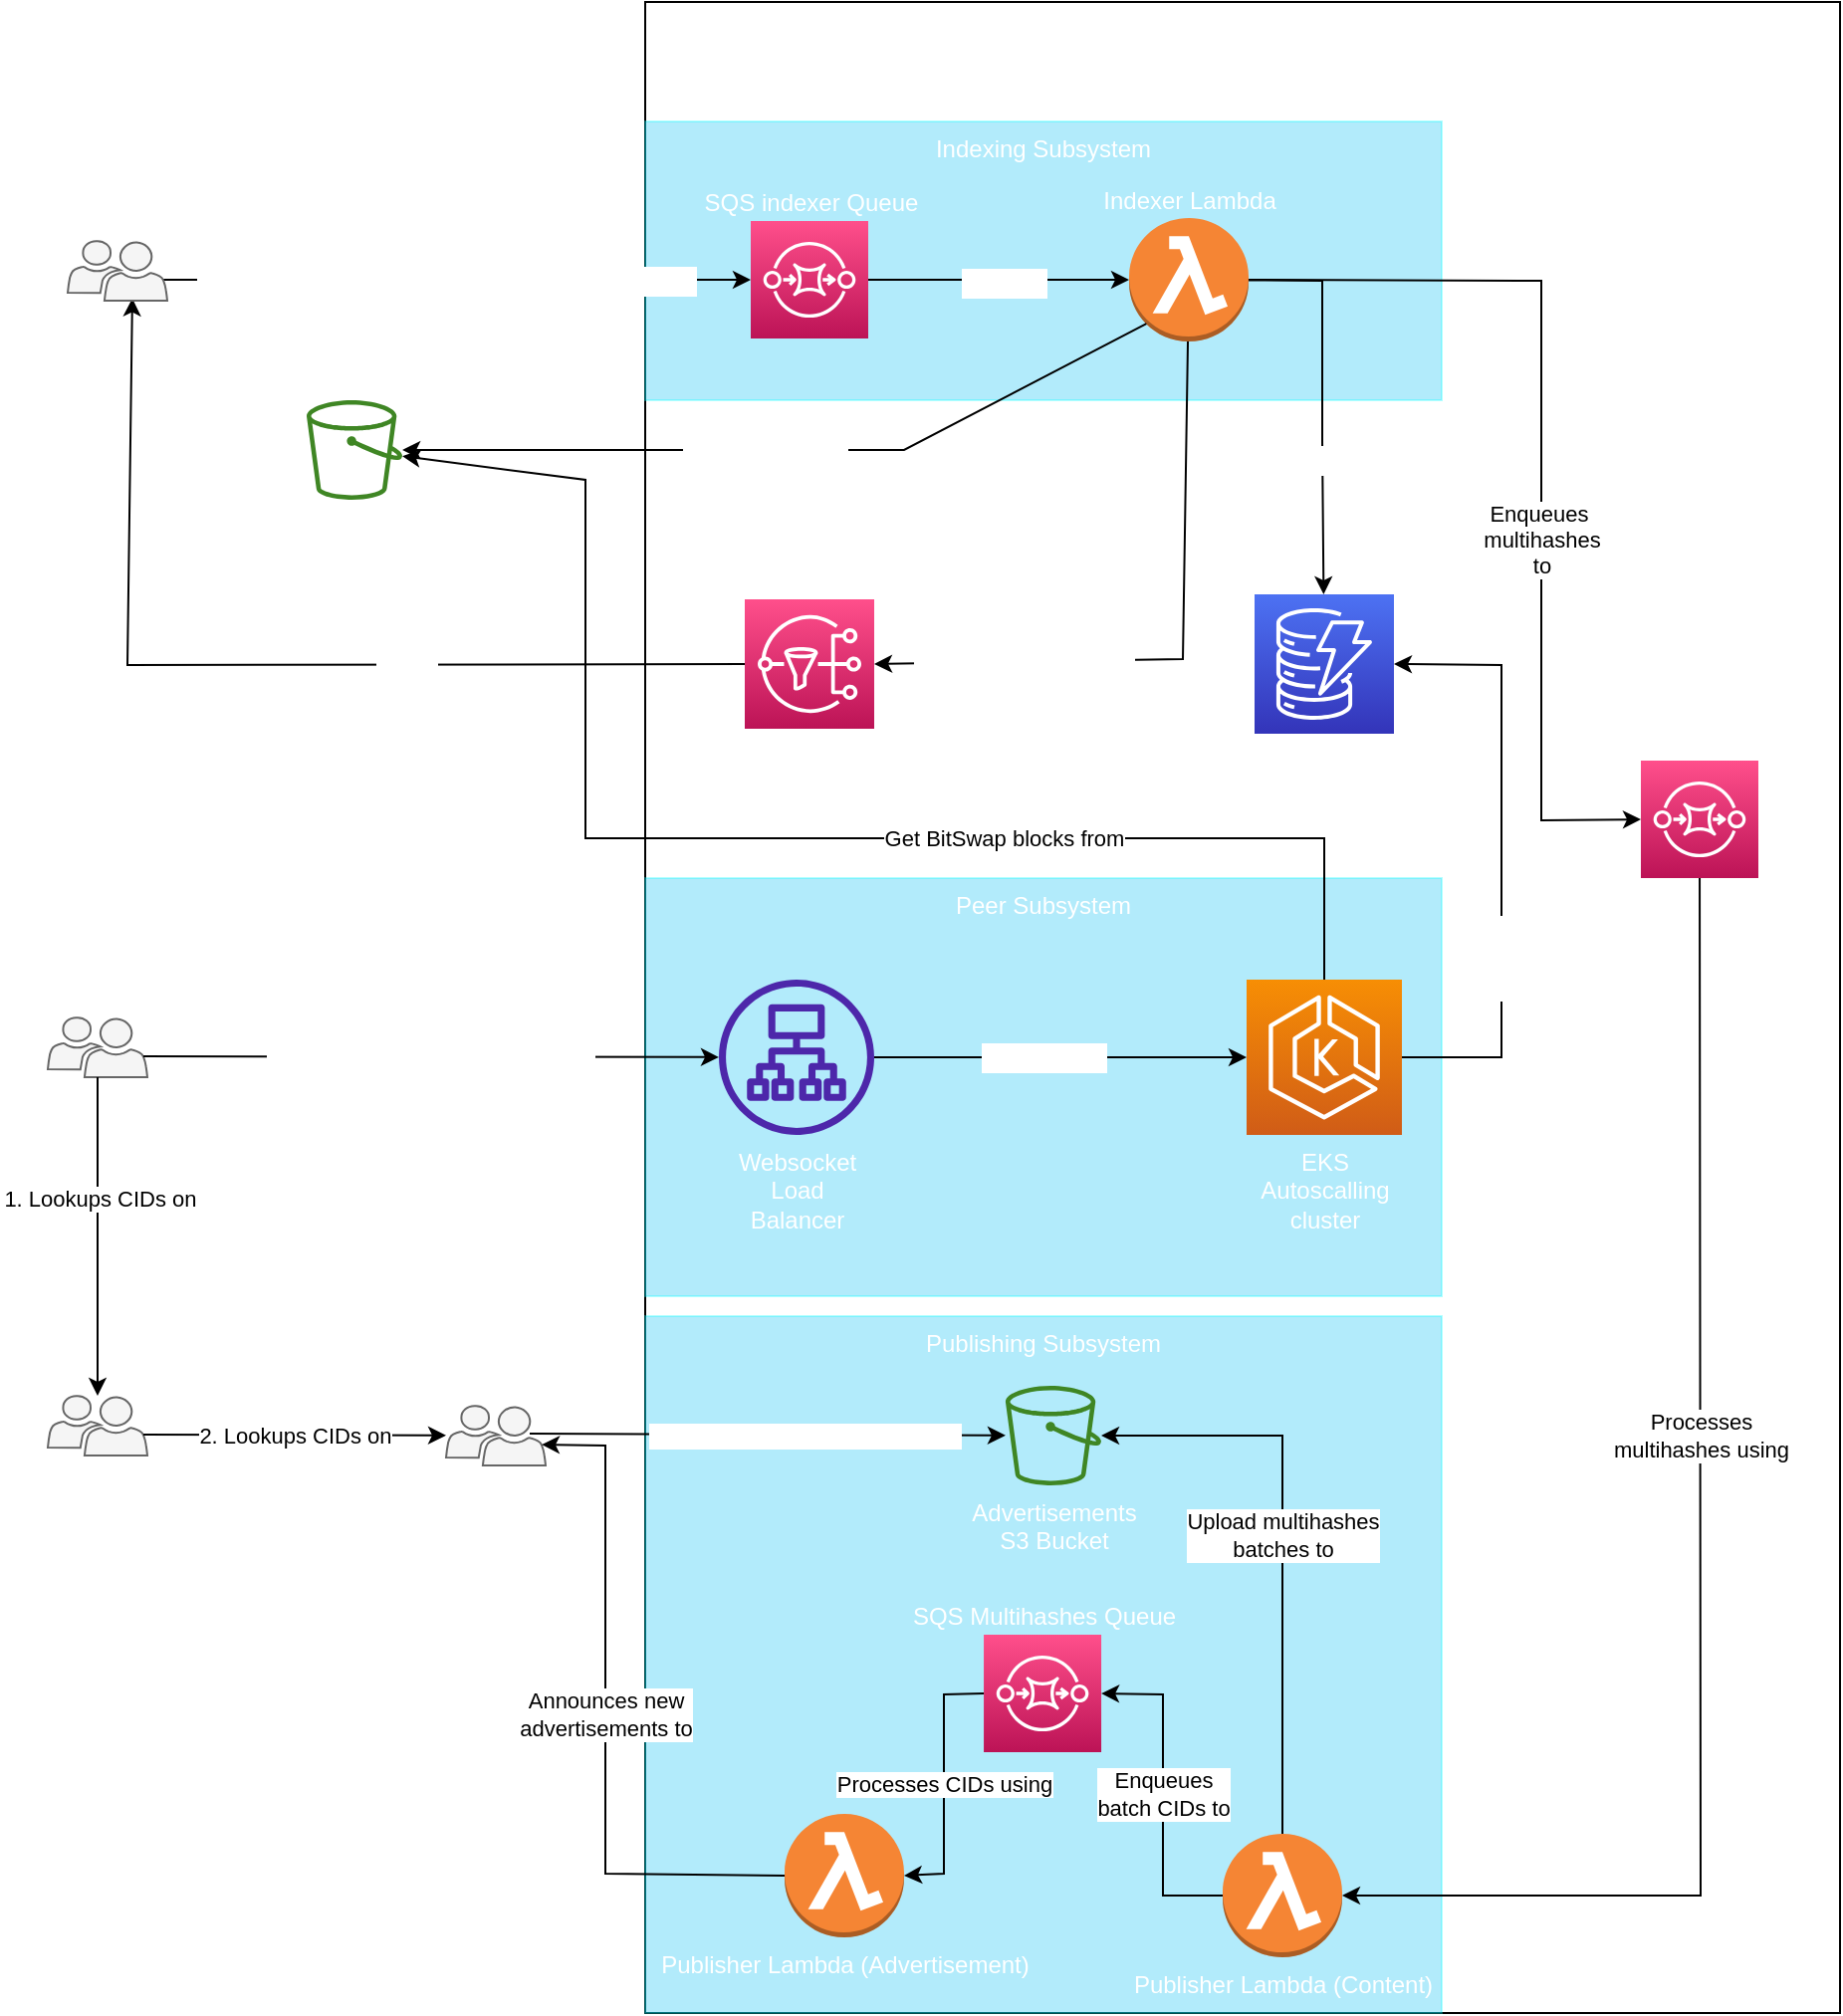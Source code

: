 <mxfile version="20.0.4" type="google"><diagram id="82UUxQ2cYCTrod3fqb_H" name="complete"><mxGraphModel grid="1" page="1" gridSize="10" guides="1" tooltips="1" connect="1" arrows="1" fold="1" pageScale="1" pageWidth="850" pageHeight="1100" math="0" shadow="0"><root><mxCell id="0"/><mxCell id="1" parent="0"/><mxCell id="AszB4uQZU4X5c64NIyTb-7" value="Elastic IPFS" style="rounded=0;whiteSpace=wrap;html=1;fontColor=#FFFFFF;verticalAlign=top;fontSize=28;" vertex="1" parent="1"><mxGeometry x="330" y="20" width="600" height="1010" as="geometry"/></mxCell><mxCell id="AszB4uQZU4X5c64NIyTb-2" value="IPFS Peer (Client)" style="sketch=0;pointerEvents=1;shadow=0;dashed=0;html=1;strokeColor=#666666;labelPosition=center;verticalLabelPosition=top;verticalAlign=bottom;align=center;fillColor=#f5f5f5;shape=mxgraph.mscae.intune.user_group;fontColor=#FFFFFF;" vertex="1" parent="1"><mxGeometry x="30" y="530" width="50" height="30" as="geometry"/></mxCell><mxCell id="AszB4uQZU4X5c64NIyTb-3" value="ProtocolLabs&lt;br&gt;Hydra Nodes" style="sketch=0;pointerEvents=1;shadow=0;dashed=0;html=1;strokeColor=#666666;labelPosition=center;verticalLabelPosition=bottom;verticalAlign=top;align=center;fillColor=#f5f5f5;shape=mxgraph.mscae.intune.user_group;fontColor=#FFFFFF;" vertex="1" parent="1"><mxGeometry x="30" y="720" width="50" height="30" as="geometry"/></mxCell><mxCell id="AszB4uQZU4X5c64NIyTb-8" value="&lt;font color=&quot;#ffffff&quot; style=&quot;font-size: 12px;&quot;&gt;Indexing Subsystem&lt;/font&gt;" style="rounded=0;whiteSpace=wrap;html=1;fontSize=12;fontColor=#66FFFF;strokeColor=#00FFFF;verticalAlign=top;align=center;fillColor=#00BEF2;opacity=30;" vertex="1" parent="1"><mxGeometry x="330" y="80" width="400" height="140" as="geometry"/></mxCell><mxCell id="AszB4uQZU4X5c64NIyTb-6" value="SQS indexer Queue" style="sketch=0;points=[[0,0,0],[0.25,0,0],[0.5,0,0],[0.75,0,0],[1,0,0],[0,1,0],[0.25,1,0],[0.5,1,0],[0.75,1,0],[1,1,0],[0,0.25,0],[0,0.5,0],[0,0.75,0],[1,0.25,0],[1,0.5,0],[1,0.75,0]];outlineConnect=0;fontColor=#FFFFFF;gradientColor=#FF4F8B;gradientDirection=north;fillColor=#BC1356;strokeColor=#ffffff;dashed=0;verticalLabelPosition=top;verticalAlign=bottom;align=center;html=1;fontSize=12;fontStyle=0;aspect=fixed;shape=mxgraph.aws4.resourceIcon;resIcon=mxgraph.aws4.sqs;labelPosition=center;" vertex="1" parent="1"><mxGeometry x="383" y="130" width="59" height="59" as="geometry"/></mxCell><mxCell id="AszB4uQZU4X5c64NIyTb-9" value="Indexer Lambda" style="outlineConnect=0;dashed=0;verticalLabelPosition=top;verticalAlign=bottom;align=center;html=1;shape=mxgraph.aws3.lambda_function;fillColor=#F58534;gradientColor=none;fontSize=12;fontColor=#FFFFFF;strokeColor=#00FFFF;labelPosition=center;" vertex="1" parent="1"><mxGeometry x="573" y="128.5" width="60" height="62" as="geometry"/></mxCell><mxCell id="AszB4uQZU4X5c64NIyTb-10" value="Sends message with S3 bucket and key values" style="endArrow=classic;html=1;rounded=0;fontSize=12;fontColor=#FFFFFF;exitX=0.96;exitY=0.65;exitDx=0;exitDy=0;exitPerimeter=0;" edge="1" parent="1" source="AszB4uQZU4X5c64NIyTb-16" target="AszB4uQZU4X5c64NIyTb-6"><mxGeometry x="-0.037" width="50" height="50" relative="1" as="geometry"><mxPoint x="120" y="160" as="sourcePoint"/><mxPoint x="223" y="80" as="targetPoint"/><mxPoint as="offset"/></mxGeometry></mxCell><mxCell id="AszB4uQZU4X5c64NIyTb-11" value="S3 bucket&lt;br&gt;&amp;nbsp;containing &lt;br&gt;CAR files" style="sketch=0;outlineConnect=0;fontColor=#FFFFFF;gradientColor=none;fillColor=#3F8624;strokeColor=none;dashed=0;verticalLabelPosition=bottom;verticalAlign=top;align=center;html=1;fontSize=12;fontStyle=0;aspect=fixed;pointerEvents=1;shape=mxgraph.aws4.bucket;" vertex="1" parent="1"><mxGeometry x="160" y="220" width="48.07" height="50" as="geometry"/></mxCell><mxCell id="AszB4uQZU4X5c64NIyTb-12" value="Notification Topics" style="sketch=0;points=[[0,0,0],[0.25,0,0],[0.5,0,0],[0.75,0,0],[1,0,0],[0,1,0],[0.25,1,0],[0.5,1,0],[0.75,1,0],[1,1,0],[0,0.25,0],[0,0.5,0],[0,0.75,0],[1,0.25,0],[1,0.5,0],[1,0.75,0]];outlineConnect=0;fontColor=#FFFFFF;gradientColor=#FF4F8B;gradientDirection=north;fillColor=#BC1356;strokeColor=#ffffff;dashed=0;verticalLabelPosition=bottom;verticalAlign=top;align=center;html=1;fontSize=12;fontStyle=0;aspect=fixed;shape=mxgraph.aws4.resourceIcon;resIcon=mxgraph.aws4.sns;" vertex="1" parent="1"><mxGeometry x="380" y="320" width="65" height="65" as="geometry"/></mxCell><mxCell id="AszB4uQZU4X5c64NIyTb-13" value="Event has happened" style="endArrow=classic;html=1;rounded=0;fontSize=12;fontColor=#FFFFFF;entryX=1;entryY=0.5;entryDx=0;entryDy=0;entryPerimeter=0;" edge="1" parent="1" source="AszB4uQZU4X5c64NIyTb-9" target="AszB4uQZU4X5c64NIyTb-12"><mxGeometry x="0.523" y="-1" width="50" height="50" relative="1" as="geometry"><mxPoint x="493" y="440" as="sourcePoint"/><mxPoint x="543" y="390" as="targetPoint"/><Array as="points"><mxPoint x="600" y="350"/></Array><mxPoint as="offset"/></mxGeometry></mxCell><mxCell id="AszB4uQZU4X5c64NIyTb-14" value="Notify" style="endArrow=classic;html=1;rounded=0;fontSize=12;fontColor=#FFFFFF;exitX=0;exitY=0.5;exitDx=0;exitDy=0;exitPerimeter=0;entryX=0.649;entryY=0.962;entryDx=0;entryDy=0;entryPerimeter=0;" edge="1" parent="1" source="AszB4uQZU4X5c64NIyTb-12" target="AszB4uQZU4X5c64NIyTb-16"><mxGeometry x="-0.312" width="50" height="50" relative="1" as="geometry"><mxPoint x="213" y="340" as="sourcePoint"/><mxPoint x="10" y="220" as="targetPoint"/><Array as="points"><mxPoint x="70" y="353"/></Array><mxPoint as="offset"/></mxGeometry></mxCell><mxCell id="AszB4uQZU4X5c64NIyTb-16" value="E-IPFS Client" style="sketch=0;pointerEvents=1;shadow=0;dashed=0;html=1;strokeColor=#666666;labelPosition=center;verticalLabelPosition=top;verticalAlign=bottom;align=center;fillColor=#f5f5f5;shape=mxgraph.mscae.intune.user_group;fontColor=#FFFFFF;" vertex="1" parent="1"><mxGeometry x="40" y="140" width="50" height="30" as="geometry"/></mxCell><mxCell id="AszB4uQZU4X5c64NIyTb-19" value="Triggers" style="endArrow=classic;html=1;rounded=0;fontSize=12;fontColor=#FFFFFF;entryX=0;entryY=0.5;entryDx=0;entryDy=0;entryPerimeter=0;labelBackgroundColor=default;" edge="1" parent="1" source="AszB4uQZU4X5c64NIyTb-6" target="AszB4uQZU4X5c64NIyTb-9"><mxGeometry x="0.038" width="50" height="50" relative="1" as="geometry"><mxPoint x="560" y="200" as="sourcePoint"/><mxPoint x="610" y="150" as="targetPoint"/><mxPoint y="1" as="offset"/></mxGeometry></mxCell><mxCell id="AszB4uQZU4X5c64NIyTb-20" value="Reads CAR file" style="endArrow=classic;html=1;rounded=0;fontSize=12;fontColor=#FFFFFF;exitX=0.145;exitY=0.855;exitDx=0;exitDy=0;exitPerimeter=0;" edge="1" parent="1" source="AszB4uQZU4X5c64NIyTb-9" target="AszB4uQZU4X5c64NIyTb-11"><mxGeometry x="0.065" width="50" height="50" relative="1" as="geometry"><mxPoint x="220" y="560" as="sourcePoint"/><mxPoint x="270" y="510" as="targetPoint"/><Array as="points"><mxPoint x="460" y="245"/></Array><mxPoint as="offset"/></mxGeometry></mxCell><mxCell id="AszB4uQZU4X5c64NIyTb-22" value="&lt;font color=&quot;#ffffff&quot;&gt;DynamoDB tables with CIDs, &lt;br&gt;CAR location, offset and length&lt;br&gt;&lt;br&gt;&lt;br&gt;&lt;/font&gt;" style="sketch=0;points=[[0,0,0],[0.25,0,0],[0.5,0,0],[0.75,0,0],[1,0,0],[0,1,0],[0.25,1,0],[0.5,1,0],[0.75,1,0],[1,1,0],[0,0.25,0],[0,0.5,0],[0,0.75,0],[1,0.25,0],[1,0.5,0],[1,0.75,0]];outlineConnect=0;fontColor=#232F3E;gradientColor=#4D72F3;gradientDirection=north;fillColor=#3334B9;strokeColor=#ffffff;dashed=0;verticalLabelPosition=bottom;verticalAlign=top;align=center;html=1;fontSize=12;fontStyle=0;aspect=fixed;shape=mxgraph.aws4.resourceIcon;resIcon=mxgraph.aws4.dynamodb;" vertex="1" parent="1"><mxGeometry x="636" y="317.5" width="70" height="70" as="geometry"/></mxCell><mxCell id="AszB4uQZU4X5c64NIyTb-24" value="Indexes blocks to" style="endArrow=classic;html=1;rounded=0;fontSize=12;fontColor=#FFFFFF;" edge="1" parent="1" source="AszB4uQZU4X5c64NIyTb-9" target="AszB4uQZU4X5c64NIyTb-22"><mxGeometry x="0.306" width="50" height="50" relative="1" as="geometry"><mxPoint x="630" y="160" as="sourcePoint"/><mxPoint x="800" y="170" as="targetPoint"/><Array as="points"><mxPoint x="670" y="160"/><mxPoint x="670" y="200"/><mxPoint x="670" y="240"/></Array><mxPoint as="offset"/></mxGeometry></mxCell><mxCell id="AszB4uQZU4X5c64NIyTb-25" value="&lt;font color=&quot;#ffffff&quot; style=&quot;font-size: 12px;&quot;&gt;Peer&amp;nbsp;Subsystem&lt;/font&gt;" style="rounded=0;whiteSpace=wrap;html=1;fontSize=12;fontColor=#66FFFF;strokeColor=#00FFFF;verticalAlign=top;align=center;fillColor=#00BEF2;opacity=30;" vertex="1" parent="1"><mxGeometry x="330" y="460" width="400" height="210" as="geometry"/></mxCell><mxCell id="AszB4uQZU4X5c64NIyTb-26" value="&lt;font color=&quot;#ffffff&quot;&gt;EKS &lt;br&gt;Autoscalling &lt;br&gt;cluster&lt;/font&gt;" style="sketch=0;points=[[0,0,0],[0.25,0,0],[0.5,0,0],[0.75,0,0],[1,0,0],[0,1,0],[0.25,1,0],[0.5,1,0],[0.75,1,0],[1,1,0],[0,0.25,0],[0,0.5,0],[0,0.75,0],[1,0.25,0],[1,0.5,0],[1,0.75,0]];outlineConnect=0;fontColor=#232F3E;gradientColor=#F78E04;gradientDirection=north;fillColor=#D05C17;strokeColor=#ffffff;dashed=0;verticalLabelPosition=bottom;verticalAlign=top;align=center;html=1;fontSize=12;fontStyle=0;aspect=fixed;shape=mxgraph.aws4.resourceIcon;resIcon=mxgraph.aws4.eks;" vertex="1" parent="1"><mxGeometry x="632" y="511" width="78" height="78" as="geometry"/></mxCell><mxCell id="AszB4uQZU4X5c64NIyTb-27" value="&lt;font color=&quot;#ffffff&quot;&gt;Websocket &lt;br&gt;Load &lt;br&gt;Balancer&lt;/font&gt;" style="sketch=0;outlineConnect=0;fontColor=#232F3E;gradientColor=none;fillColor=#4D27AA;strokeColor=none;dashed=0;verticalLabelPosition=bottom;verticalAlign=top;align=center;html=1;fontSize=12;fontStyle=0;aspect=fixed;pointerEvents=1;shape=mxgraph.aws4.application_load_balancer;" vertex="1" parent="1"><mxGeometry x="367" y="511" width="78" height="78" as="geometry"/></mxCell><mxCell id="AszB4uQZU4X5c64NIyTb-28" value="3. Receives Bitswap Data from" style="endArrow=classic;html=1;rounded=0;fontSize=12;fontColor=#FFFFFF;exitX=0.96;exitY=0.65;exitDx=0;exitDy=0;exitPerimeter=0;" edge="1" parent="1" source="AszB4uQZU4X5c64NIyTb-2" target="AszB4uQZU4X5c64NIyTb-27"><mxGeometry width="50" height="50" relative="1" as="geometry"><mxPoint x="190" y="590" as="sourcePoint"/><mxPoint x="240" y="540" as="targetPoint"/></mxGeometry></mxCell><mxCell id="AszB4uQZU4X5c64NIyTb-29" value="Forwards to" style="endArrow=classic;html=1;rounded=0;fontSize=12;fontColor=#FFFFFF;entryX=0;entryY=0.5;entryDx=0;entryDy=0;entryPerimeter=0;labelBackgroundColor=default;" edge="1" parent="1" source="AszB4uQZU4X5c64NIyTb-27" target="AszB4uQZU4X5c64NIyTb-26"><mxGeometry x="-0.091" width="50" height="50" relative="1" as="geometry"><mxPoint x="530" y="610" as="sourcePoint"/><mxPoint x="580" y="560" as="targetPoint"/><mxPoint as="offset"/></mxGeometry></mxCell><mxCell id="AszB4uQZU4X5c64NIyTb-32" value="Lookups&lt;br&gt;CIDs&lt;br&gt;from" style="endArrow=classic;html=1;rounded=0;fontSize=12;fontColor=#FFFFFF;entryX=1;entryY=0.5;entryDx=0;entryDy=0;entryPerimeter=0;exitX=1;exitY=0.5;exitDx=0;exitDy=0;exitPerimeter=0;" edge="1" parent="1" source="AszB4uQZU4X5c64NIyTb-26" target="AszB4uQZU4X5c64NIyTb-22"><mxGeometry x="-0.336" width="50" height="50" relative="1" as="geometry"><mxPoint x="750" y="580" as="sourcePoint"/><mxPoint x="800" y="530" as="targetPoint"/><Array as="points"><mxPoint x="760" y="550"/><mxPoint x="760" y="353"/></Array><mxPoint as="offset"/></mxGeometry></mxCell><mxCell id="REqFB8CJjCHantLfh2Ih-1" value="" style="endArrow=classic;html=1;rounded=0;entryX=0.5;entryY=0;entryDx=0;entryDy=0;entryPerimeter=0;" edge="1" parent="1" source="AszB4uQZU4X5c64NIyTb-2" target="AszB4uQZU4X5c64NIyTb-3"><mxGeometry width="50" height="50" relative="1" as="geometry"><mxPoint x="70" y="710" as="sourcePoint"/><mxPoint x="120" y="660" as="targetPoint"/></mxGeometry></mxCell><mxCell id="REqFB8CJjCHantLfh2Ih-2" value="1. Lookups CIDs on" style="edgeLabel;html=1;align=center;verticalAlign=middle;resizable=0;points=[];" connectable="0" vertex="1" parent="REqFB8CJjCHantLfh2Ih-1"><mxGeometry x="-0.237" y="1" relative="1" as="geometry"><mxPoint as="offset"/></mxGeometry></mxCell><mxCell id="REqFB8CJjCHantLfh2Ih-3" value="2. Lookups CIDs on" style="endArrow=classic;html=1;rounded=0;exitX=0.96;exitY=0.65;exitDx=0;exitDy=0;exitPerimeter=0;" edge="1" parent="1" source="AszB4uQZU4X5c64NIyTb-3" target="REqFB8CJjCHantLfh2Ih-5"><mxGeometry width="50" height="50" relative="1" as="geometry"><mxPoint x="90" y="660" as="sourcePoint"/><mxPoint x="182.5" y="740" as="targetPoint"/></mxGeometry></mxCell><mxCell id="REqFB8CJjCHantLfh2Ih-5" value="ProtocolLabs&lt;br&gt;Indexer Nodes" style="sketch=0;pointerEvents=1;shadow=0;dashed=0;html=1;strokeColor=#666666;labelPosition=center;verticalLabelPosition=bottom;verticalAlign=top;align=center;fillColor=#f5f5f5;shape=mxgraph.mscae.intune.user_group;fontColor=#FFFFFF;" vertex="1" parent="1"><mxGeometry x="230" y="725" width="50" height="30" as="geometry"/></mxCell><mxCell id="4qaevrUfFue72hI-5P1a-1" value="Get BitSwap blocks from" style="endArrow=classic;html=1;rounded=0;exitX=0.5;exitY=0;exitDx=0;exitDy=0;exitPerimeter=0;" edge="1" parent="1" source="AszB4uQZU4X5c64NIyTb-26" target="AszB4uQZU4X5c64NIyTb-11"><mxGeometry x="-0.351" width="50" height="50" relative="1" as="geometry"><mxPoint x="240" y="450" as="sourcePoint"/><mxPoint x="290" y="400" as="targetPoint"/><Array as="points"><mxPoint x="671" y="440"/><mxPoint x="300" y="440"/><mxPoint x="300" y="260"/></Array><mxPoint as="offset"/></mxGeometry></mxCell><mxCell id="WzJWXqz6BHtvKv0ryzRK-1" value="SQS Multihashes Queue" style="sketch=0;points=[[0,0,0],[0.25,0,0],[0.5,0,0],[0.75,0,0],[1,0,0],[0,1,0],[0.25,1,0],[0.5,1,0],[0.75,1,0],[1,1,0],[0,0.25,0],[0,0.5,0],[0,0.75,0],[1,0.25,0],[1,0.5,0],[1,0.75,0]];outlineConnect=0;fontColor=#FFFFFF;gradientColor=#FF4F8B;gradientDirection=north;fillColor=#BC1356;strokeColor=#ffffff;dashed=0;verticalLabelPosition=top;verticalAlign=bottom;align=center;html=1;fontSize=12;fontStyle=0;aspect=fixed;shape=mxgraph.aws4.resourceIcon;resIcon=mxgraph.aws4.sqs;labelPosition=center;" vertex="1" parent="1"><mxGeometry x="830" y="401" width="59" height="59" as="geometry"/></mxCell><mxCell id="WzJWXqz6BHtvKv0ryzRK-6" value="&lt;font color=&quot;#ffffff&quot; style=&quot;font-size: 12px;&quot;&gt;Publishing Subsystem&lt;/font&gt;" style="rounded=0;whiteSpace=wrap;html=1;fontSize=12;fontColor=#66FFFF;strokeColor=#00FFFF;verticalAlign=top;align=center;fillColor=#00BEF2;opacity=30;" vertex="1" parent="1"><mxGeometry x="330" y="680" width="400" height="350" as="geometry"/></mxCell><mxCell id="WzJWXqz6BHtvKv0ryzRK-2" value="Publisher Lambda (Content)" style="outlineConnect=0;dashed=0;verticalLabelPosition=bottom;verticalAlign=top;align=center;html=1;shape=mxgraph.aws3.lambda_function;fillColor=#F58534;gradientColor=none;fontSize=12;fontColor=#FFFFFF;strokeColor=#00FFFF;labelPosition=center;" vertex="1" parent="1"><mxGeometry x="620" y="940" width="60" height="62" as="geometry"/></mxCell><mxCell id="WzJWXqz6BHtvKv0ryzRK-3" value="Publisher Lambda (Advertisement)" style="outlineConnect=0;dashed=0;verticalLabelPosition=bottom;verticalAlign=top;align=center;html=1;shape=mxgraph.aws3.lambda_function;fillColor=#F58534;gradientColor=none;fontSize=12;fontColor=#FFFFFF;strokeColor=#00FFFF;labelPosition=center;" vertex="1" parent="1"><mxGeometry x="400" y="930" width="60" height="62" as="geometry"/></mxCell><mxCell id="WzJWXqz6BHtvKv0ryzRK-4" value="SQS Multihashes Queue" style="sketch=0;points=[[0,0,0],[0.25,0,0],[0.5,0,0],[0.75,0,0],[1,0,0],[0,1,0],[0.25,1,0],[0.5,1,0],[0.75,1,0],[1,1,0],[0,0.25,0],[0,0.5,0],[0,0.75,0],[1,0.25,0],[1,0.5,0],[1,0.75,0]];outlineConnect=0;fontColor=#FFFFFF;gradientColor=#FF4F8B;gradientDirection=north;fillColor=#BC1356;strokeColor=#ffffff;dashed=0;verticalLabelPosition=top;verticalAlign=bottom;align=center;html=1;fontSize=12;fontStyle=0;aspect=fixed;shape=mxgraph.aws4.resourceIcon;resIcon=mxgraph.aws4.sqs;labelPosition=center;" vertex="1" parent="1"><mxGeometry x="500.03" y="840" width="59" height="59" as="geometry"/></mxCell><mxCell id="WzJWXqz6BHtvKv0ryzRK-5" value="Advertisements &lt;br&gt;S3 Bucket" style="sketch=0;outlineConnect=0;fontColor=#FFFFFF;gradientColor=none;fillColor=#3F8624;strokeColor=none;dashed=0;verticalLabelPosition=bottom;verticalAlign=top;align=center;html=1;fontSize=12;fontStyle=0;aspect=fixed;pointerEvents=1;shape=mxgraph.aws4.bucket;" vertex="1" parent="1"><mxGeometry x="510.96" y="715" width="48.07" height="50" as="geometry"/></mxCell><mxCell id="WzJWXqz6BHtvKv0ryzRK-7" value="Enqueues&amp;nbsp;&lt;br&gt;multihashes&lt;br&gt;to" style="endArrow=classic;html=1;rounded=0;exitX=1;exitY=0.5;exitDx=0;exitDy=0;exitPerimeter=0;entryX=0;entryY=0.5;entryDx=0;entryDy=0;entryPerimeter=0;" edge="1" parent="1" source="AszB4uQZU4X5c64NIyTb-9" target="WzJWXqz6BHtvKv0ryzRK-1"><mxGeometry x="0.184" width="50" height="50" relative="1" as="geometry"><mxPoint x="980" y="360" as="sourcePoint"/><mxPoint x="1030" y="310" as="targetPoint"/><Array as="points"><mxPoint x="780" y="160"/><mxPoint x="780" y="431"/></Array><mxPoint as="offset"/></mxGeometry></mxCell><mxCell id="WzJWXqz6BHtvKv0ryzRK-8" value="Processes &lt;br&gt;multihashes using" style="endArrow=classic;html=1;rounded=0;entryX=1;entryY=0.5;entryDx=0;entryDy=0;entryPerimeter=0;" edge="1" parent="1" source="WzJWXqz6BHtvKv0ryzRK-1" target="WzJWXqz6BHtvKv0ryzRK-2"><mxGeometry x="-0.19" width="50" height="50" relative="1" as="geometry"><mxPoint x="740" y="820" as="sourcePoint"/><mxPoint x="790" y="770" as="targetPoint"/><Array as="points"><mxPoint x="860" y="971"/></Array><mxPoint as="offset"/></mxGeometry></mxCell><mxCell id="WzJWXqz6BHtvKv0ryzRK-9" value="Upload multihashes&lt;br&gt;batches to" style="endArrow=classic;html=1;rounded=0;labelBackgroundColor=default;exitX=0.5;exitY=0;exitDx=0;exitDy=0;exitPerimeter=0;" edge="1" parent="1" source="WzJWXqz6BHtvKv0ryzRK-2" target="WzJWXqz6BHtvKv0ryzRK-5"><mxGeometry x="0.031" width="50" height="50" relative="1" as="geometry"><mxPoint x="590" y="820" as="sourcePoint"/><mxPoint x="640" y="770" as="targetPoint"/><Array as="points"><mxPoint x="650" y="740"/></Array><mxPoint as="offset"/></mxGeometry></mxCell><mxCell id="WzJWXqz6BHtvKv0ryzRK-10" value="Enqueues&lt;br&gt;batch CIDs to" style="endArrow=classic;html=1;rounded=0;labelBackgroundColor=default;entryX=1;entryY=0.5;entryDx=0;entryDy=0;entryPerimeter=0;" edge="1" parent="1" source="WzJWXqz6BHtvKv0ryzRK-2" target="WzJWXqz6BHtvKv0ryzRK-4"><mxGeometry width="50" height="50" relative="1" as="geometry"><mxPoint x="550" y="960" as="sourcePoint"/><mxPoint x="600" y="910" as="targetPoint"/><Array as="points"><mxPoint x="590" y="971"/><mxPoint x="590" y="870"/></Array></mxGeometry></mxCell><mxCell id="WzJWXqz6BHtvKv0ryzRK-11" value="Processes CIDs using" style="endArrow=classic;html=1;rounded=0;labelBackgroundColor=default;exitX=0;exitY=0.5;exitDx=0;exitDy=0;exitPerimeter=0;entryX=1;entryY=0.5;entryDx=0;entryDy=0;entryPerimeter=0;" edge="1" parent="1" source="WzJWXqz6BHtvKv0ryzRK-4" target="WzJWXqz6BHtvKv0ryzRK-3"><mxGeometry width="50" height="50" relative="1" as="geometry"><mxPoint x="390" y="960" as="sourcePoint"/><mxPoint x="440" y="910" as="targetPoint"/><Array as="points"><mxPoint x="480" y="870"/><mxPoint x="480" y="960"/></Array></mxGeometry></mxCell><mxCell id="WzJWXqz6BHtvKv0ryzRK-12" value="Announces new &lt;br&gt;advertisements to" style="endArrow=classic;html=1;rounded=0;labelBackgroundColor=default;entryX=0.96;entryY=0.65;entryDx=0;entryDy=0;entryPerimeter=0;exitX=0;exitY=0.5;exitDx=0;exitDy=0;exitPerimeter=0;" edge="1" parent="1" source="WzJWXqz6BHtvKv0ryzRK-3" target="REqFB8CJjCHantLfh2Ih-5"><mxGeometry x="0.009" width="50" height="50" relative="1" as="geometry"><mxPoint x="360" y="950" as="sourcePoint"/><mxPoint x="410" y="900" as="targetPoint"/><Array as="points"><mxPoint x="310" y="960"/><mxPoint x="310" y="745"/></Array><mxPoint as="offset"/></mxGeometry></mxCell><mxCell id="WzJWXqz6BHtvKv0ryzRK-13" value="&lt;font color=&quot;#ffffff&quot;&gt;Downloads advertisements from&lt;/font&gt;" style="endArrow=classic;html=1;rounded=0;labelBackgroundColor=default;fontColor=#000000;exitX=0.84;exitY=0.467;exitDx=0;exitDy=0;exitPerimeter=0;" edge="1" parent="1" source="REqFB8CJjCHantLfh2Ih-5" target="WzJWXqz6BHtvKv0ryzRK-5"><mxGeometry x="0.155" width="50" height="50" relative="1" as="geometry"><mxPoint x="400" y="790" as="sourcePoint"/><mxPoint x="450" y="740" as="targetPoint"/><mxPoint as="offset"/></mxGeometry></mxCell></root></mxGraphModel></diagram></mxfile>